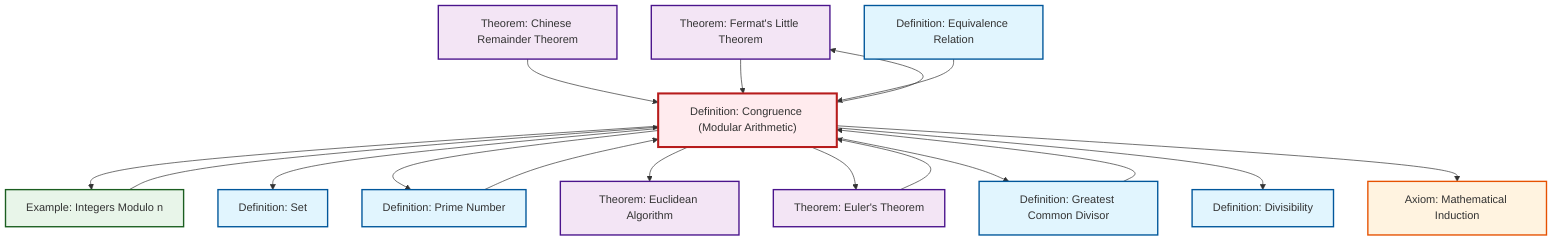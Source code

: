 graph TD
    classDef definition fill:#e1f5fe,stroke:#01579b,stroke-width:2px
    classDef theorem fill:#f3e5f5,stroke:#4a148c,stroke-width:2px
    classDef axiom fill:#fff3e0,stroke:#e65100,stroke-width:2px
    classDef example fill:#e8f5e9,stroke:#1b5e20,stroke-width:2px
    classDef current fill:#ffebee,stroke:#b71c1c,stroke-width:3px
    thm-fermat-little["Theorem: Fermat's Little Theorem"]:::theorem
    thm-euclidean-algorithm["Theorem: Euclidean Algorithm"]:::theorem
    def-equivalence-relation["Definition: Equivalence Relation"]:::definition
    def-gcd["Definition: Greatest Common Divisor"]:::definition
    def-divisibility["Definition: Divisibility"]:::definition
    ex-quotient-integers-mod-n["Example: Integers Modulo n"]:::example
    def-prime["Definition: Prime Number"]:::definition
    def-set["Definition: Set"]:::definition
    thm-euler["Theorem: Euler's Theorem"]:::theorem
    thm-chinese-remainder["Theorem: Chinese Remainder Theorem"]:::theorem
    def-congruence["Definition: Congruence (Modular Arithmetic)"]:::definition
    ax-induction["Axiom: Mathematical Induction"]:::axiom
    thm-chinese-remainder --> def-congruence
    def-congruence --> ex-quotient-integers-mod-n
    def-congruence --> def-set
    def-congruence --> def-prime
    thm-fermat-little --> def-congruence
    def-congruence --> thm-euclidean-algorithm
    def-congruence --> thm-fermat-little
    def-equivalence-relation --> def-congruence
    def-congruence --> thm-euler
    ex-quotient-integers-mod-n --> def-congruence
    thm-euler --> def-congruence
    def-gcd --> def-congruence
    def-congruence --> def-gcd
    def-congruence --> def-divisibility
    def-prime --> def-congruence
    def-congruence --> ax-induction
    class def-congruence current